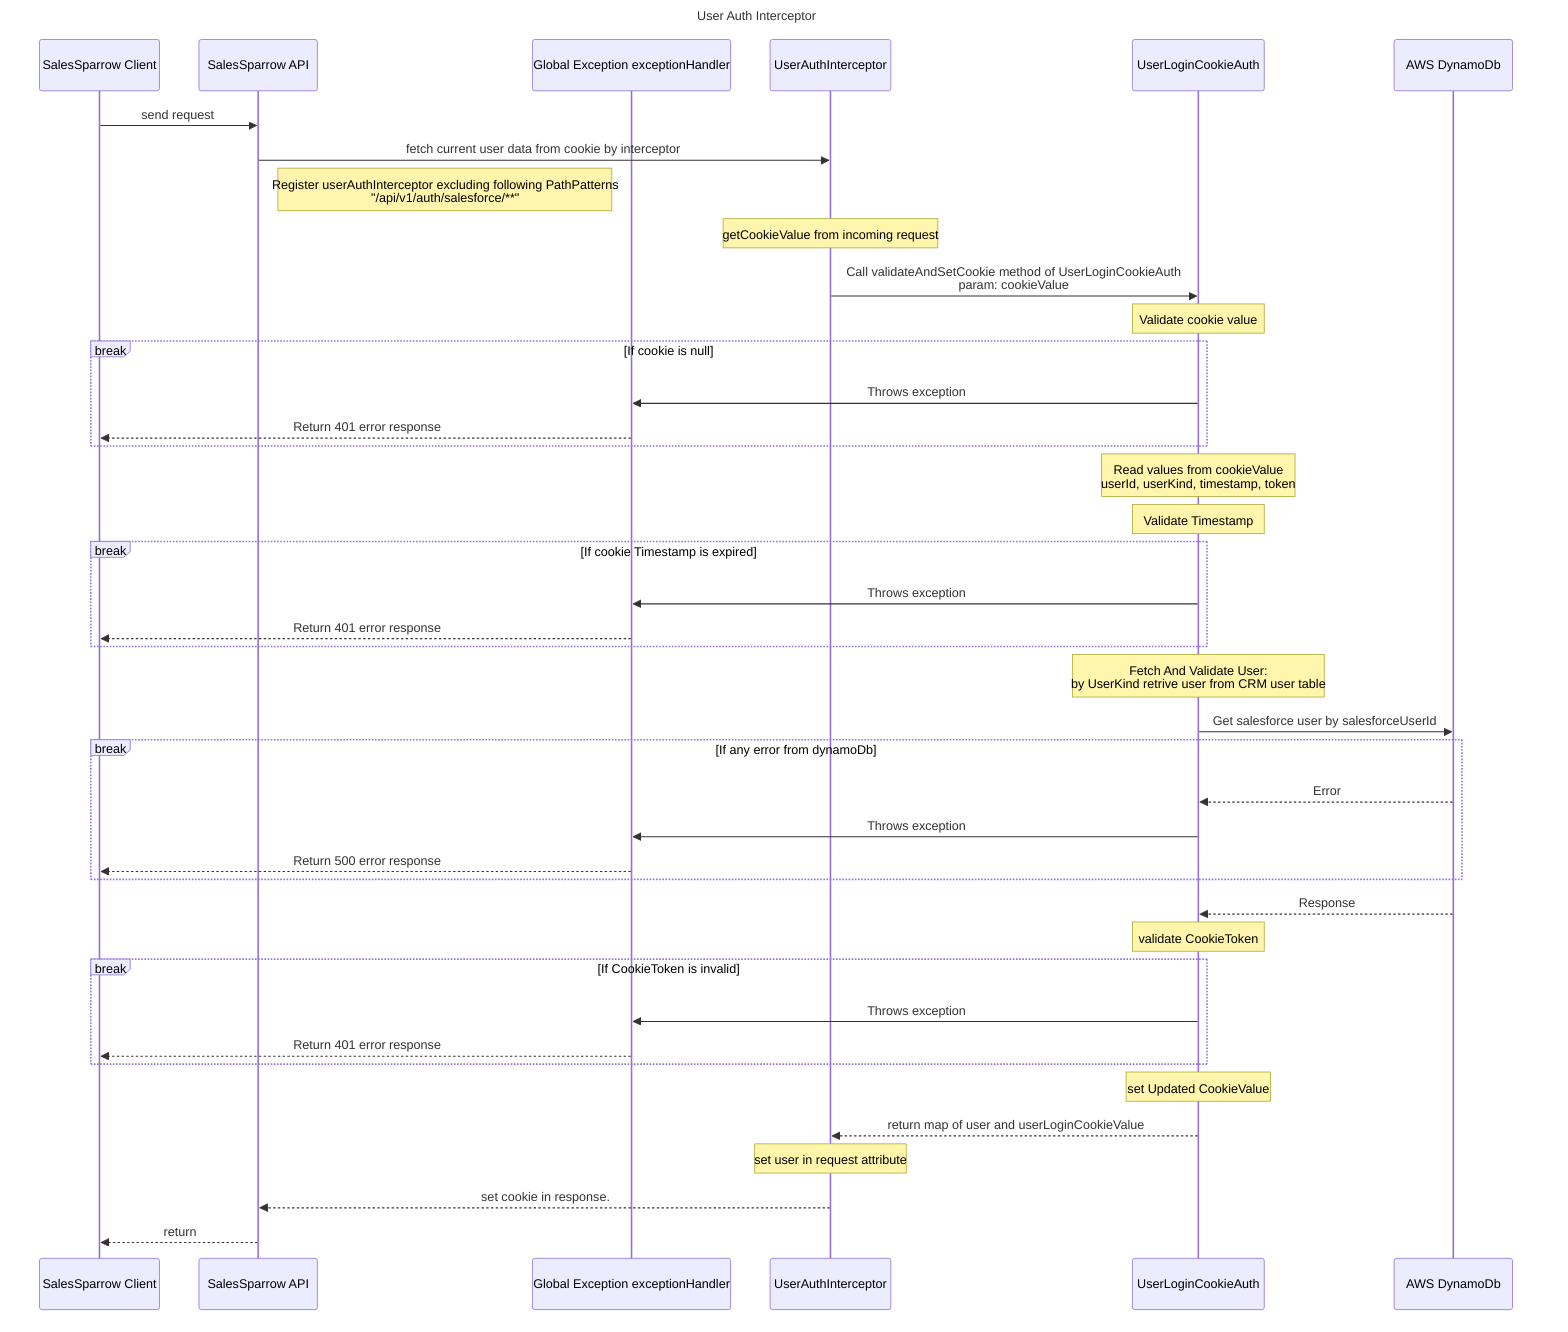 sequenceDiagram
  title User Auth Interceptor
    participant ui as SalesSparrow Client
    participant api as SalesSparrow API
    participant exceptionHandler as Global Exception exceptionHandler
    participant interceptor as UserAuthInterceptor
    participant cookieauth as UserLoginCookieAuth
    participant dynamoDb as AWS DynamoDb

    ui->>api: send request

    api->>interceptor: fetch current user data from cookie by interceptor
    note right of api: Register userAuthInterceptor excluding following PathPatterns<br>"/api/v1/auth/salesforce/**"

    note over interceptor: getCookieValue from incoming request

    interceptor->>cookieauth: Call validateAndSetCookie method of UserLoginCookieAuth<br>param: cookieValue

    note over cookieauth: Validate cookie value

    break If cookie is null 
        cookieauth->>exceptionHandler: Throws exception 
        exceptionHandler-->>ui: Return 401 error response
    end

    note over cookieauth: Read values from cookieValue <br> userId, userKind, timestamp, token

    note over cookieauth: Validate Timestamp

    break If cookie Timestamp is expired 
        cookieauth->>exceptionHandler: Throws exception 
        exceptionHandler-->>ui: Return 401 error response
    end

    note over cookieauth: Fetch And Validate User:<br>by UserKind retrive user from CRM user table
    cookieauth->>dynamoDb: Get salesforce user by salesforceUserId

    break If any error from dynamoDb
        dynamoDb -->> cookieauth: Error
        cookieauth ->> exceptionHandler: Throws exception 
        exceptionHandler-->>ui: Return 500 error response
    end   
    dynamoDb -->> cookieauth: Response

    note over cookieauth: validate CookieToken

    break If CookieToken is invalid
        cookieauth->>exceptionHandler: Throws exception 
        exceptionHandler-->>ui: Return 401 error response
    end

    note over cookieauth: set Updated CookieValue

    cookieauth-->>interceptor: return map of user and userLoginCookieValue
    
    note over interceptor: set user in request attribute

    interceptor-->>api: set cookie in response.

    api-->>ui: return